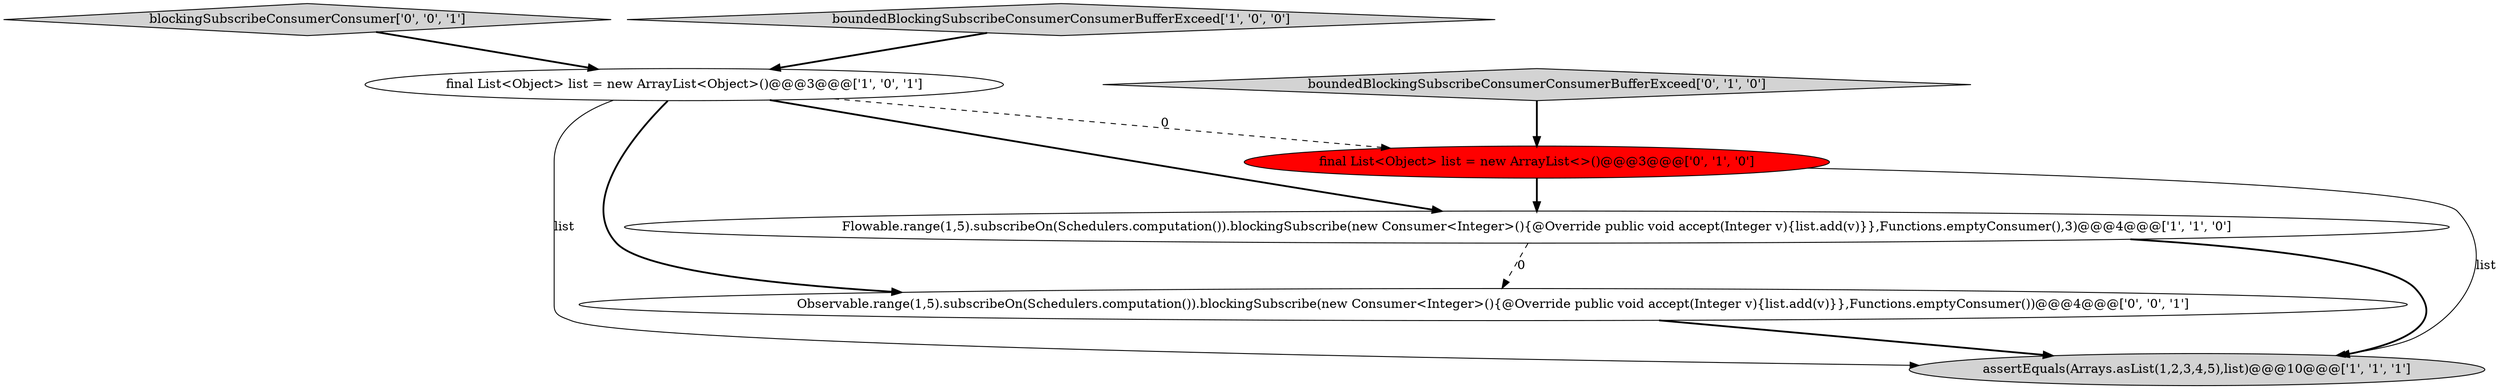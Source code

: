 digraph {
6 [style = filled, label = "blockingSubscribeConsumerConsumer['0', '0', '1']", fillcolor = lightgray, shape = diamond image = "AAA0AAABBB3BBB"];
5 [style = filled, label = "final List<Object> list = new ArrayList<>()@@@3@@@['0', '1', '0']", fillcolor = red, shape = ellipse image = "AAA1AAABBB2BBB"];
2 [style = filled, label = "assertEquals(Arrays.asList(1,2,3,4,5),list)@@@10@@@['1', '1', '1']", fillcolor = lightgray, shape = ellipse image = "AAA0AAABBB1BBB"];
4 [style = filled, label = "boundedBlockingSubscribeConsumerConsumerBufferExceed['0', '1', '0']", fillcolor = lightgray, shape = diamond image = "AAA0AAABBB2BBB"];
7 [style = filled, label = "Observable.range(1,5).subscribeOn(Schedulers.computation()).blockingSubscribe(new Consumer<Integer>(){@Override public void accept(Integer v){list.add(v)}},Functions.emptyConsumer())@@@4@@@['0', '0', '1']", fillcolor = white, shape = ellipse image = "AAA0AAABBB3BBB"];
1 [style = filled, label = "final List<Object> list = new ArrayList<Object>()@@@3@@@['1', '0', '1']", fillcolor = white, shape = ellipse image = "AAA0AAABBB1BBB"];
3 [style = filled, label = "Flowable.range(1,5).subscribeOn(Schedulers.computation()).blockingSubscribe(new Consumer<Integer>(){@Override public void accept(Integer v){list.add(v)}},Functions.emptyConsumer(),3)@@@4@@@['1', '1', '0']", fillcolor = white, shape = ellipse image = "AAA0AAABBB1BBB"];
0 [style = filled, label = "boundedBlockingSubscribeConsumerConsumerBufferExceed['1', '0', '0']", fillcolor = lightgray, shape = diamond image = "AAA0AAABBB1BBB"];
1->3 [style = bold, label=""];
5->3 [style = bold, label=""];
6->1 [style = bold, label=""];
1->5 [style = dashed, label="0"];
3->2 [style = bold, label=""];
1->2 [style = solid, label="list"];
3->7 [style = dashed, label="0"];
4->5 [style = bold, label=""];
0->1 [style = bold, label=""];
1->7 [style = bold, label=""];
7->2 [style = bold, label=""];
5->2 [style = solid, label="list"];
}
